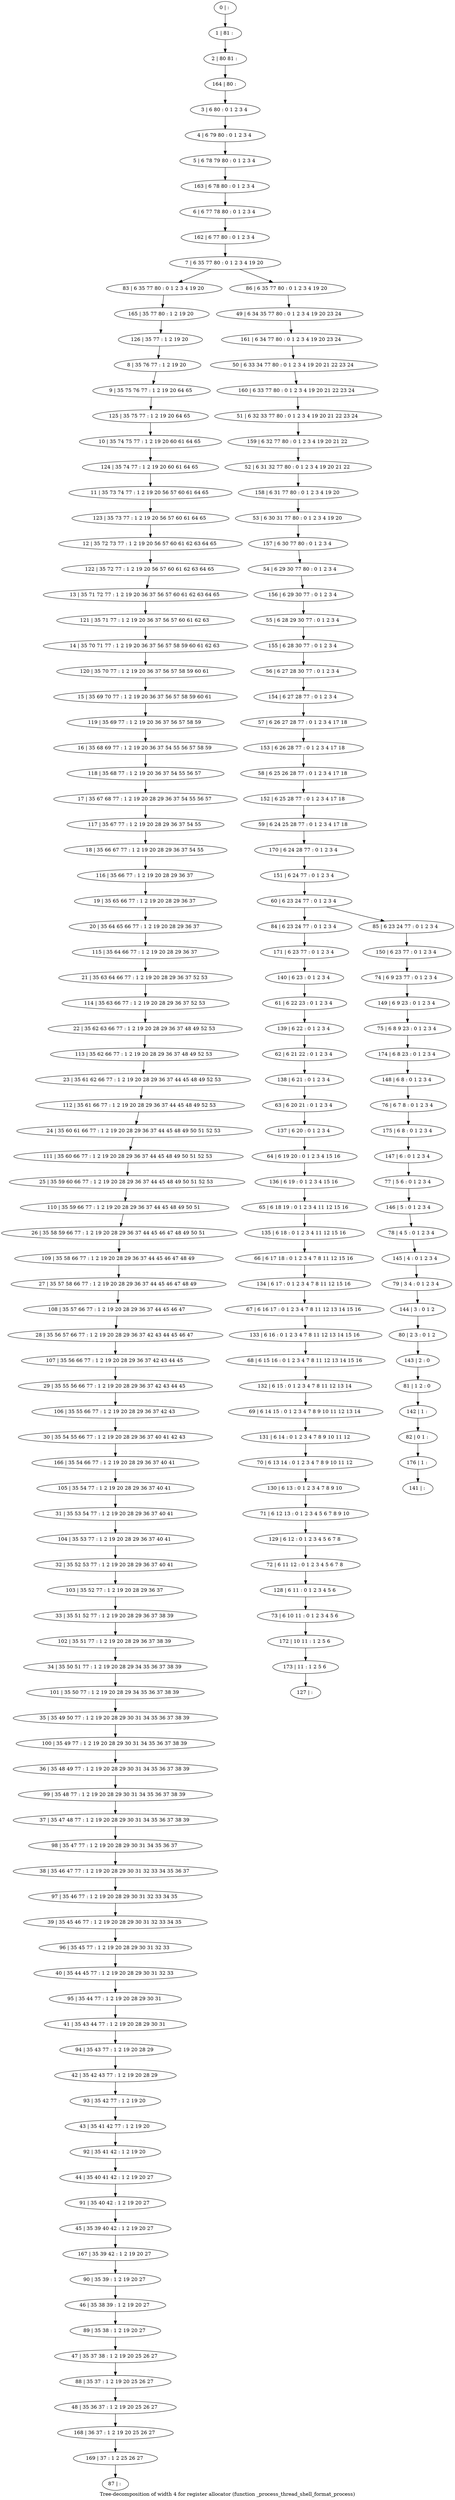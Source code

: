 digraph G {
graph [label="Tree-decomposition of width 4 for register allocator (function _process_thread_shell_format_process)"]
0[label="0 | : "];
1[label="1 | 81 : "];
2[label="2 | 80 81 : "];
3[label="3 | 6 80 : 0 1 2 3 4 "];
4[label="4 | 6 79 80 : 0 1 2 3 4 "];
5[label="5 | 6 78 79 80 : 0 1 2 3 4 "];
6[label="6 | 6 77 78 80 : 0 1 2 3 4 "];
7[label="7 | 6 35 77 80 : 0 1 2 3 4 19 20 "];
8[label="8 | 35 76 77 : 1 2 19 20 "];
9[label="9 | 35 75 76 77 : 1 2 19 20 64 65 "];
10[label="10 | 35 74 75 77 : 1 2 19 20 60 61 64 65 "];
11[label="11 | 35 73 74 77 : 1 2 19 20 56 57 60 61 64 65 "];
12[label="12 | 35 72 73 77 : 1 2 19 20 56 57 60 61 62 63 64 65 "];
13[label="13 | 35 71 72 77 : 1 2 19 20 36 37 56 57 60 61 62 63 64 65 "];
14[label="14 | 35 70 71 77 : 1 2 19 20 36 37 56 57 58 59 60 61 62 63 "];
15[label="15 | 35 69 70 77 : 1 2 19 20 36 37 56 57 58 59 60 61 "];
16[label="16 | 35 68 69 77 : 1 2 19 20 36 37 54 55 56 57 58 59 "];
17[label="17 | 35 67 68 77 : 1 2 19 20 28 29 36 37 54 55 56 57 "];
18[label="18 | 35 66 67 77 : 1 2 19 20 28 29 36 37 54 55 "];
19[label="19 | 35 65 66 77 : 1 2 19 20 28 29 36 37 "];
20[label="20 | 35 64 65 66 77 : 1 2 19 20 28 29 36 37 "];
21[label="21 | 35 63 64 66 77 : 1 2 19 20 28 29 36 37 52 53 "];
22[label="22 | 35 62 63 66 77 : 1 2 19 20 28 29 36 37 48 49 52 53 "];
23[label="23 | 35 61 62 66 77 : 1 2 19 20 28 29 36 37 44 45 48 49 52 53 "];
24[label="24 | 35 60 61 66 77 : 1 2 19 20 28 29 36 37 44 45 48 49 50 51 52 53 "];
25[label="25 | 35 59 60 66 77 : 1 2 19 20 28 29 36 37 44 45 48 49 50 51 52 53 "];
26[label="26 | 35 58 59 66 77 : 1 2 19 20 28 29 36 37 44 45 46 47 48 49 50 51 "];
27[label="27 | 35 57 58 66 77 : 1 2 19 20 28 29 36 37 44 45 46 47 48 49 "];
28[label="28 | 35 56 57 66 77 : 1 2 19 20 28 29 36 37 42 43 44 45 46 47 "];
29[label="29 | 35 55 56 66 77 : 1 2 19 20 28 29 36 37 42 43 44 45 "];
30[label="30 | 35 54 55 66 77 : 1 2 19 20 28 29 36 37 40 41 42 43 "];
31[label="31 | 35 53 54 77 : 1 2 19 20 28 29 36 37 40 41 "];
32[label="32 | 35 52 53 77 : 1 2 19 20 28 29 36 37 40 41 "];
33[label="33 | 35 51 52 77 : 1 2 19 20 28 29 36 37 38 39 "];
34[label="34 | 35 50 51 77 : 1 2 19 20 28 29 34 35 36 37 38 39 "];
35[label="35 | 35 49 50 77 : 1 2 19 20 28 29 30 31 34 35 36 37 38 39 "];
36[label="36 | 35 48 49 77 : 1 2 19 20 28 29 30 31 34 35 36 37 38 39 "];
37[label="37 | 35 47 48 77 : 1 2 19 20 28 29 30 31 34 35 36 37 38 39 "];
38[label="38 | 35 46 47 77 : 1 2 19 20 28 29 30 31 32 33 34 35 36 37 "];
39[label="39 | 35 45 46 77 : 1 2 19 20 28 29 30 31 32 33 34 35 "];
40[label="40 | 35 44 45 77 : 1 2 19 20 28 29 30 31 32 33 "];
41[label="41 | 35 43 44 77 : 1 2 19 20 28 29 30 31 "];
42[label="42 | 35 42 43 77 : 1 2 19 20 28 29 "];
43[label="43 | 35 41 42 77 : 1 2 19 20 "];
44[label="44 | 35 40 41 42 : 1 2 19 20 27 "];
45[label="45 | 35 39 40 42 : 1 2 19 20 27 "];
46[label="46 | 35 38 39 : 1 2 19 20 27 "];
47[label="47 | 35 37 38 : 1 2 19 20 25 26 27 "];
48[label="48 | 35 36 37 : 1 2 19 20 25 26 27 "];
49[label="49 | 6 34 35 77 80 : 0 1 2 3 4 19 20 23 24 "];
50[label="50 | 6 33 34 77 80 : 0 1 2 3 4 19 20 21 22 23 24 "];
51[label="51 | 6 32 33 77 80 : 0 1 2 3 4 19 20 21 22 23 24 "];
52[label="52 | 6 31 32 77 80 : 0 1 2 3 4 19 20 21 22 "];
53[label="53 | 6 30 31 77 80 : 0 1 2 3 4 19 20 "];
54[label="54 | 6 29 30 77 80 : 0 1 2 3 4 "];
55[label="55 | 6 28 29 30 77 : 0 1 2 3 4 "];
56[label="56 | 6 27 28 30 77 : 0 1 2 3 4 "];
57[label="57 | 6 26 27 28 77 : 0 1 2 3 4 17 18 "];
58[label="58 | 6 25 26 28 77 : 0 1 2 3 4 17 18 "];
59[label="59 | 6 24 25 28 77 : 0 1 2 3 4 17 18 "];
60[label="60 | 6 23 24 77 : 0 1 2 3 4 "];
61[label="61 | 6 22 23 : 0 1 2 3 4 "];
62[label="62 | 6 21 22 : 0 1 2 3 4 "];
63[label="63 | 6 20 21 : 0 1 2 3 4 "];
64[label="64 | 6 19 20 : 0 1 2 3 4 15 16 "];
65[label="65 | 6 18 19 : 0 1 2 3 4 11 12 15 16 "];
66[label="66 | 6 17 18 : 0 1 2 3 4 7 8 11 12 15 16 "];
67[label="67 | 6 16 17 : 0 1 2 3 4 7 8 11 12 13 14 15 16 "];
68[label="68 | 6 15 16 : 0 1 2 3 4 7 8 11 12 13 14 15 16 "];
69[label="69 | 6 14 15 : 0 1 2 3 4 7 8 9 10 11 12 13 14 "];
70[label="70 | 6 13 14 : 0 1 2 3 4 7 8 9 10 11 12 "];
71[label="71 | 6 12 13 : 0 1 2 3 4 5 6 7 8 9 10 "];
72[label="72 | 6 11 12 : 0 1 2 3 4 5 6 7 8 "];
73[label="73 | 6 10 11 : 0 1 2 3 4 5 6 "];
74[label="74 | 6 9 23 77 : 0 1 2 3 4 "];
75[label="75 | 6 8 9 23 : 0 1 2 3 4 "];
76[label="76 | 6 7 8 : 0 1 2 3 4 "];
77[label="77 | 5 6 : 0 1 2 3 4 "];
78[label="78 | 4 5 : 0 1 2 3 4 "];
79[label="79 | 3 4 : 0 1 2 3 4 "];
80[label="80 | 2 3 : 0 1 2 "];
81[label="81 | 1 2 : 0 "];
82[label="82 | 0 1 : "];
83[label="83 | 6 35 77 80 : 0 1 2 3 4 19 20 "];
84[label="84 | 6 23 24 77 : 0 1 2 3 4 "];
85[label="85 | 6 23 24 77 : 0 1 2 3 4 "];
86[label="86 | 6 35 77 80 : 0 1 2 3 4 19 20 "];
87[label="87 | : "];
88[label="88 | 35 37 : 1 2 19 20 25 26 27 "];
89[label="89 | 35 38 : 1 2 19 20 27 "];
90[label="90 | 35 39 : 1 2 19 20 27 "];
91[label="91 | 35 40 42 : 1 2 19 20 27 "];
92[label="92 | 35 41 42 : 1 2 19 20 "];
93[label="93 | 35 42 77 : 1 2 19 20 "];
94[label="94 | 35 43 77 : 1 2 19 20 28 29 "];
95[label="95 | 35 44 77 : 1 2 19 20 28 29 30 31 "];
96[label="96 | 35 45 77 : 1 2 19 20 28 29 30 31 32 33 "];
97[label="97 | 35 46 77 : 1 2 19 20 28 29 30 31 32 33 34 35 "];
98[label="98 | 35 47 77 : 1 2 19 20 28 29 30 31 34 35 36 37 "];
99[label="99 | 35 48 77 : 1 2 19 20 28 29 30 31 34 35 36 37 38 39 "];
100[label="100 | 35 49 77 : 1 2 19 20 28 29 30 31 34 35 36 37 38 39 "];
101[label="101 | 35 50 77 : 1 2 19 20 28 29 34 35 36 37 38 39 "];
102[label="102 | 35 51 77 : 1 2 19 20 28 29 36 37 38 39 "];
103[label="103 | 35 52 77 : 1 2 19 20 28 29 36 37 "];
104[label="104 | 35 53 77 : 1 2 19 20 28 29 36 37 40 41 "];
105[label="105 | 35 54 77 : 1 2 19 20 28 29 36 37 40 41 "];
106[label="106 | 35 55 66 77 : 1 2 19 20 28 29 36 37 42 43 "];
107[label="107 | 35 56 66 77 : 1 2 19 20 28 29 36 37 42 43 44 45 "];
108[label="108 | 35 57 66 77 : 1 2 19 20 28 29 36 37 44 45 46 47 "];
109[label="109 | 35 58 66 77 : 1 2 19 20 28 29 36 37 44 45 46 47 48 49 "];
110[label="110 | 35 59 66 77 : 1 2 19 20 28 29 36 37 44 45 48 49 50 51 "];
111[label="111 | 35 60 66 77 : 1 2 19 20 28 29 36 37 44 45 48 49 50 51 52 53 "];
112[label="112 | 35 61 66 77 : 1 2 19 20 28 29 36 37 44 45 48 49 52 53 "];
113[label="113 | 35 62 66 77 : 1 2 19 20 28 29 36 37 48 49 52 53 "];
114[label="114 | 35 63 66 77 : 1 2 19 20 28 29 36 37 52 53 "];
115[label="115 | 35 64 66 77 : 1 2 19 20 28 29 36 37 "];
116[label="116 | 35 66 77 : 1 2 19 20 28 29 36 37 "];
117[label="117 | 35 67 77 : 1 2 19 20 28 29 36 37 54 55 "];
118[label="118 | 35 68 77 : 1 2 19 20 36 37 54 55 56 57 "];
119[label="119 | 35 69 77 : 1 2 19 20 36 37 56 57 58 59 "];
120[label="120 | 35 70 77 : 1 2 19 20 36 37 56 57 58 59 60 61 "];
121[label="121 | 35 71 77 : 1 2 19 20 36 37 56 57 60 61 62 63 "];
122[label="122 | 35 72 77 : 1 2 19 20 56 57 60 61 62 63 64 65 "];
123[label="123 | 35 73 77 : 1 2 19 20 56 57 60 61 64 65 "];
124[label="124 | 35 74 77 : 1 2 19 20 60 61 64 65 "];
125[label="125 | 35 75 77 : 1 2 19 20 64 65 "];
126[label="126 | 35 77 : 1 2 19 20 "];
127[label="127 | : "];
128[label="128 | 6 11 : 0 1 2 3 4 5 6 "];
129[label="129 | 6 12 : 0 1 2 3 4 5 6 7 8 "];
130[label="130 | 6 13 : 0 1 2 3 4 7 8 9 10 "];
131[label="131 | 6 14 : 0 1 2 3 4 7 8 9 10 11 12 "];
132[label="132 | 6 15 : 0 1 2 3 4 7 8 11 12 13 14 "];
133[label="133 | 6 16 : 0 1 2 3 4 7 8 11 12 13 14 15 16 "];
134[label="134 | 6 17 : 0 1 2 3 4 7 8 11 12 15 16 "];
135[label="135 | 6 18 : 0 1 2 3 4 11 12 15 16 "];
136[label="136 | 6 19 : 0 1 2 3 4 15 16 "];
137[label="137 | 6 20 : 0 1 2 3 4 "];
138[label="138 | 6 21 : 0 1 2 3 4 "];
139[label="139 | 6 22 : 0 1 2 3 4 "];
140[label="140 | 6 23 : 0 1 2 3 4 "];
141[label="141 | : "];
142[label="142 | 1 : "];
143[label="143 | 2 : 0 "];
144[label="144 | 3 : 0 1 2 "];
145[label="145 | 4 : 0 1 2 3 4 "];
146[label="146 | 5 : 0 1 2 3 4 "];
147[label="147 | 6 : 0 1 2 3 4 "];
148[label="148 | 6 8 : 0 1 2 3 4 "];
149[label="149 | 6 9 23 : 0 1 2 3 4 "];
150[label="150 | 6 23 77 : 0 1 2 3 4 "];
151[label="151 | 6 24 77 : 0 1 2 3 4 "];
152[label="152 | 6 25 28 77 : 0 1 2 3 4 17 18 "];
153[label="153 | 6 26 28 77 : 0 1 2 3 4 17 18 "];
154[label="154 | 6 27 28 77 : 0 1 2 3 4 "];
155[label="155 | 6 28 30 77 : 0 1 2 3 4 "];
156[label="156 | 6 29 30 77 : 0 1 2 3 4 "];
157[label="157 | 6 30 77 80 : 0 1 2 3 4 "];
158[label="158 | 6 31 77 80 : 0 1 2 3 4 19 20 "];
159[label="159 | 6 32 77 80 : 0 1 2 3 4 19 20 21 22 "];
160[label="160 | 6 33 77 80 : 0 1 2 3 4 19 20 21 22 23 24 "];
161[label="161 | 6 34 77 80 : 0 1 2 3 4 19 20 23 24 "];
162[label="162 | 6 77 80 : 0 1 2 3 4 "];
163[label="163 | 6 78 80 : 0 1 2 3 4 "];
164[label="164 | 80 : "];
165[label="165 | 35 77 80 : 1 2 19 20 "];
166[label="166 | 35 54 66 77 : 1 2 19 20 28 29 36 37 40 41 "];
167[label="167 | 35 39 42 : 1 2 19 20 27 "];
168[label="168 | 36 37 : 1 2 19 20 25 26 27 "];
169[label="169 | 37 : 1 2 25 26 27 "];
170[label="170 | 6 24 28 77 : 0 1 2 3 4 "];
171[label="171 | 6 23 77 : 0 1 2 3 4 "];
172[label="172 | 10 11 : 1 2 5 6 "];
173[label="173 | 11 : 1 2 5 6 "];
174[label="174 | 6 8 23 : 0 1 2 3 4 "];
175[label="175 | 6 8 : 0 1 2 3 4 "];
176[label="176 | 1 : "];
0->1 ;
1->2 ;
3->4 ;
4->5 ;
8->9 ;
19->20 ;
7->83 ;
60->84 ;
60->85 ;
86->49 ;
7->86 ;
88->48 ;
47->88 ;
89->47 ;
46->89 ;
90->46 ;
91->45 ;
44->91 ;
92->44 ;
43->92 ;
93->43 ;
42->93 ;
94->42 ;
41->94 ;
95->41 ;
40->95 ;
96->40 ;
39->96 ;
97->39 ;
38->97 ;
98->38 ;
37->98 ;
99->37 ;
36->99 ;
100->36 ;
35->100 ;
101->35 ;
34->101 ;
102->34 ;
33->102 ;
103->33 ;
32->103 ;
104->32 ;
31->104 ;
105->31 ;
106->30 ;
29->106 ;
107->29 ;
28->107 ;
108->28 ;
27->108 ;
109->27 ;
26->109 ;
110->26 ;
25->110 ;
111->25 ;
24->111 ;
112->24 ;
23->112 ;
113->23 ;
22->113 ;
114->22 ;
21->114 ;
115->21 ;
20->115 ;
116->19 ;
18->116 ;
117->18 ;
17->117 ;
118->17 ;
16->118 ;
119->16 ;
15->119 ;
120->15 ;
14->120 ;
121->14 ;
13->121 ;
122->13 ;
12->122 ;
123->12 ;
11->123 ;
124->11 ;
10->124 ;
125->10 ;
9->125 ;
126->8 ;
128->73 ;
72->128 ;
129->72 ;
71->129 ;
130->71 ;
70->130 ;
131->70 ;
69->131 ;
132->69 ;
68->132 ;
133->68 ;
67->133 ;
134->67 ;
66->134 ;
135->66 ;
65->135 ;
136->65 ;
64->136 ;
137->64 ;
63->137 ;
138->63 ;
62->138 ;
139->62 ;
61->139 ;
140->61 ;
142->82 ;
81->142 ;
143->81 ;
80->143 ;
144->80 ;
79->144 ;
145->79 ;
78->145 ;
146->78 ;
77->146 ;
147->77 ;
148->76 ;
149->75 ;
74->149 ;
150->74 ;
85->150 ;
151->60 ;
152->59 ;
58->152 ;
153->58 ;
57->153 ;
154->57 ;
56->154 ;
155->56 ;
55->155 ;
156->55 ;
54->156 ;
157->54 ;
53->157 ;
158->53 ;
52->158 ;
159->52 ;
51->159 ;
160->51 ;
50->160 ;
161->50 ;
49->161 ;
162->7 ;
6->162 ;
163->6 ;
5->163 ;
164->3 ;
2->164 ;
165->126 ;
83->165 ;
166->105 ;
30->166 ;
167->90 ;
45->167 ;
48->168 ;
169->87 ;
168->169 ;
170->151 ;
59->170 ;
171->140 ;
84->171 ;
73->172 ;
173->127 ;
172->173 ;
174->148 ;
75->174 ;
175->147 ;
76->175 ;
176->141 ;
82->176 ;
}
